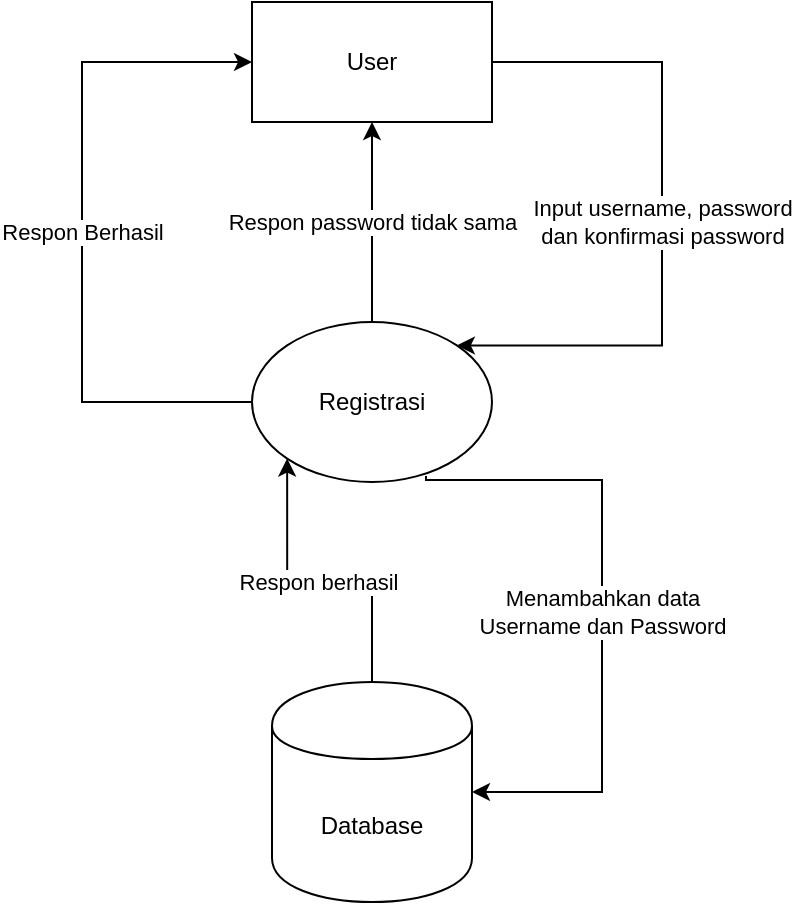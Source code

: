<mxfile version="12.8.5" type="device"><diagram id="1EazgZ0z8AkJzI7a9iFY" name="Page-1"><mxGraphModel dx="1422" dy="723" grid="1" gridSize="10" guides="1" tooltips="1" connect="1" arrows="1" fold="1" page="1" pageScale="1" pageWidth="850" pageHeight="1100" math="0" shadow="0"><root><mxCell id="0"/><mxCell id="1" parent="0"/><mxCell id="ZFfTl8D33e3M8aiib3oH-6" value="Input username, password&lt;br&gt;dan konfirmasi password" style="edgeStyle=orthogonalEdgeStyle;rounded=0;orthogonalLoop=1;jettySize=auto;html=1;entryX=1;entryY=0;entryDx=0;entryDy=0;" edge="1" parent="1" source="ZFfTl8D33e3M8aiib3oH-1" target="ZFfTl8D33e3M8aiib3oH-2"><mxGeometry relative="1" as="geometry"><Array as="points"><mxPoint x="570" y="140"/><mxPoint x="570" y="282"/></Array></mxGeometry></mxCell><mxCell id="ZFfTl8D33e3M8aiib3oH-1" value="User" style="rounded=0;whiteSpace=wrap;html=1;" vertex="1" parent="1"><mxGeometry x="365" y="110" width="120" height="60" as="geometry"/></mxCell><mxCell id="ZFfTl8D33e3M8aiib3oH-7" value="Respon password tidak sama" style="edgeStyle=orthogonalEdgeStyle;rounded=0;orthogonalLoop=1;jettySize=auto;html=1;entryX=0.5;entryY=1;entryDx=0;entryDy=0;" edge="1" parent="1" source="ZFfTl8D33e3M8aiib3oH-2" target="ZFfTl8D33e3M8aiib3oH-1"><mxGeometry relative="1" as="geometry"><mxPoint x="425" y="200" as="targetPoint"/><Array as="points"/></mxGeometry></mxCell><mxCell id="ZFfTl8D33e3M8aiib3oH-8" value="Menambahkan data&lt;br&gt;Username dan Password" style="edgeStyle=orthogonalEdgeStyle;rounded=0;orthogonalLoop=1;jettySize=auto;html=1;exitX=0.725;exitY=0.963;exitDx=0;exitDy=0;exitPerimeter=0;" edge="1" parent="1" source="ZFfTl8D33e3M8aiib3oH-2" target="ZFfTl8D33e3M8aiib3oH-3"><mxGeometry relative="1" as="geometry"><Array as="points"><mxPoint x="452" y="349"/><mxPoint x="540" y="349"/><mxPoint x="540" y="505"/></Array></mxGeometry></mxCell><mxCell id="ZFfTl8D33e3M8aiib3oH-10" value="Respon Berhasil" style="edgeStyle=orthogonalEdgeStyle;rounded=0;orthogonalLoop=1;jettySize=auto;html=1;entryX=0;entryY=0.5;entryDx=0;entryDy=0;" edge="1" parent="1" source="ZFfTl8D33e3M8aiib3oH-2" target="ZFfTl8D33e3M8aiib3oH-1"><mxGeometry relative="1" as="geometry"><Array as="points"><mxPoint x="280" y="310"/><mxPoint x="280" y="140"/></Array></mxGeometry></mxCell><mxCell id="ZFfTl8D33e3M8aiib3oH-2" value="Registrasi" style="ellipse;whiteSpace=wrap;html=1;" vertex="1" parent="1"><mxGeometry x="365" y="270" width="120" height="80" as="geometry"/></mxCell><mxCell id="ZFfTl8D33e3M8aiib3oH-9" value="Respon berhasil" style="edgeStyle=orthogonalEdgeStyle;rounded=0;orthogonalLoop=1;jettySize=auto;html=1;entryX=0;entryY=1;entryDx=0;entryDy=0;" edge="1" parent="1" source="ZFfTl8D33e3M8aiib3oH-3" target="ZFfTl8D33e3M8aiib3oH-2"><mxGeometry relative="1" as="geometry"/></mxCell><mxCell id="ZFfTl8D33e3M8aiib3oH-3" value="Database" style="shape=cylinder;whiteSpace=wrap;html=1;boundedLbl=1;backgroundOutline=1;" vertex="1" parent="1"><mxGeometry x="375" y="450" width="100" height="110" as="geometry"/></mxCell></root></mxGraphModel></diagram></mxfile>